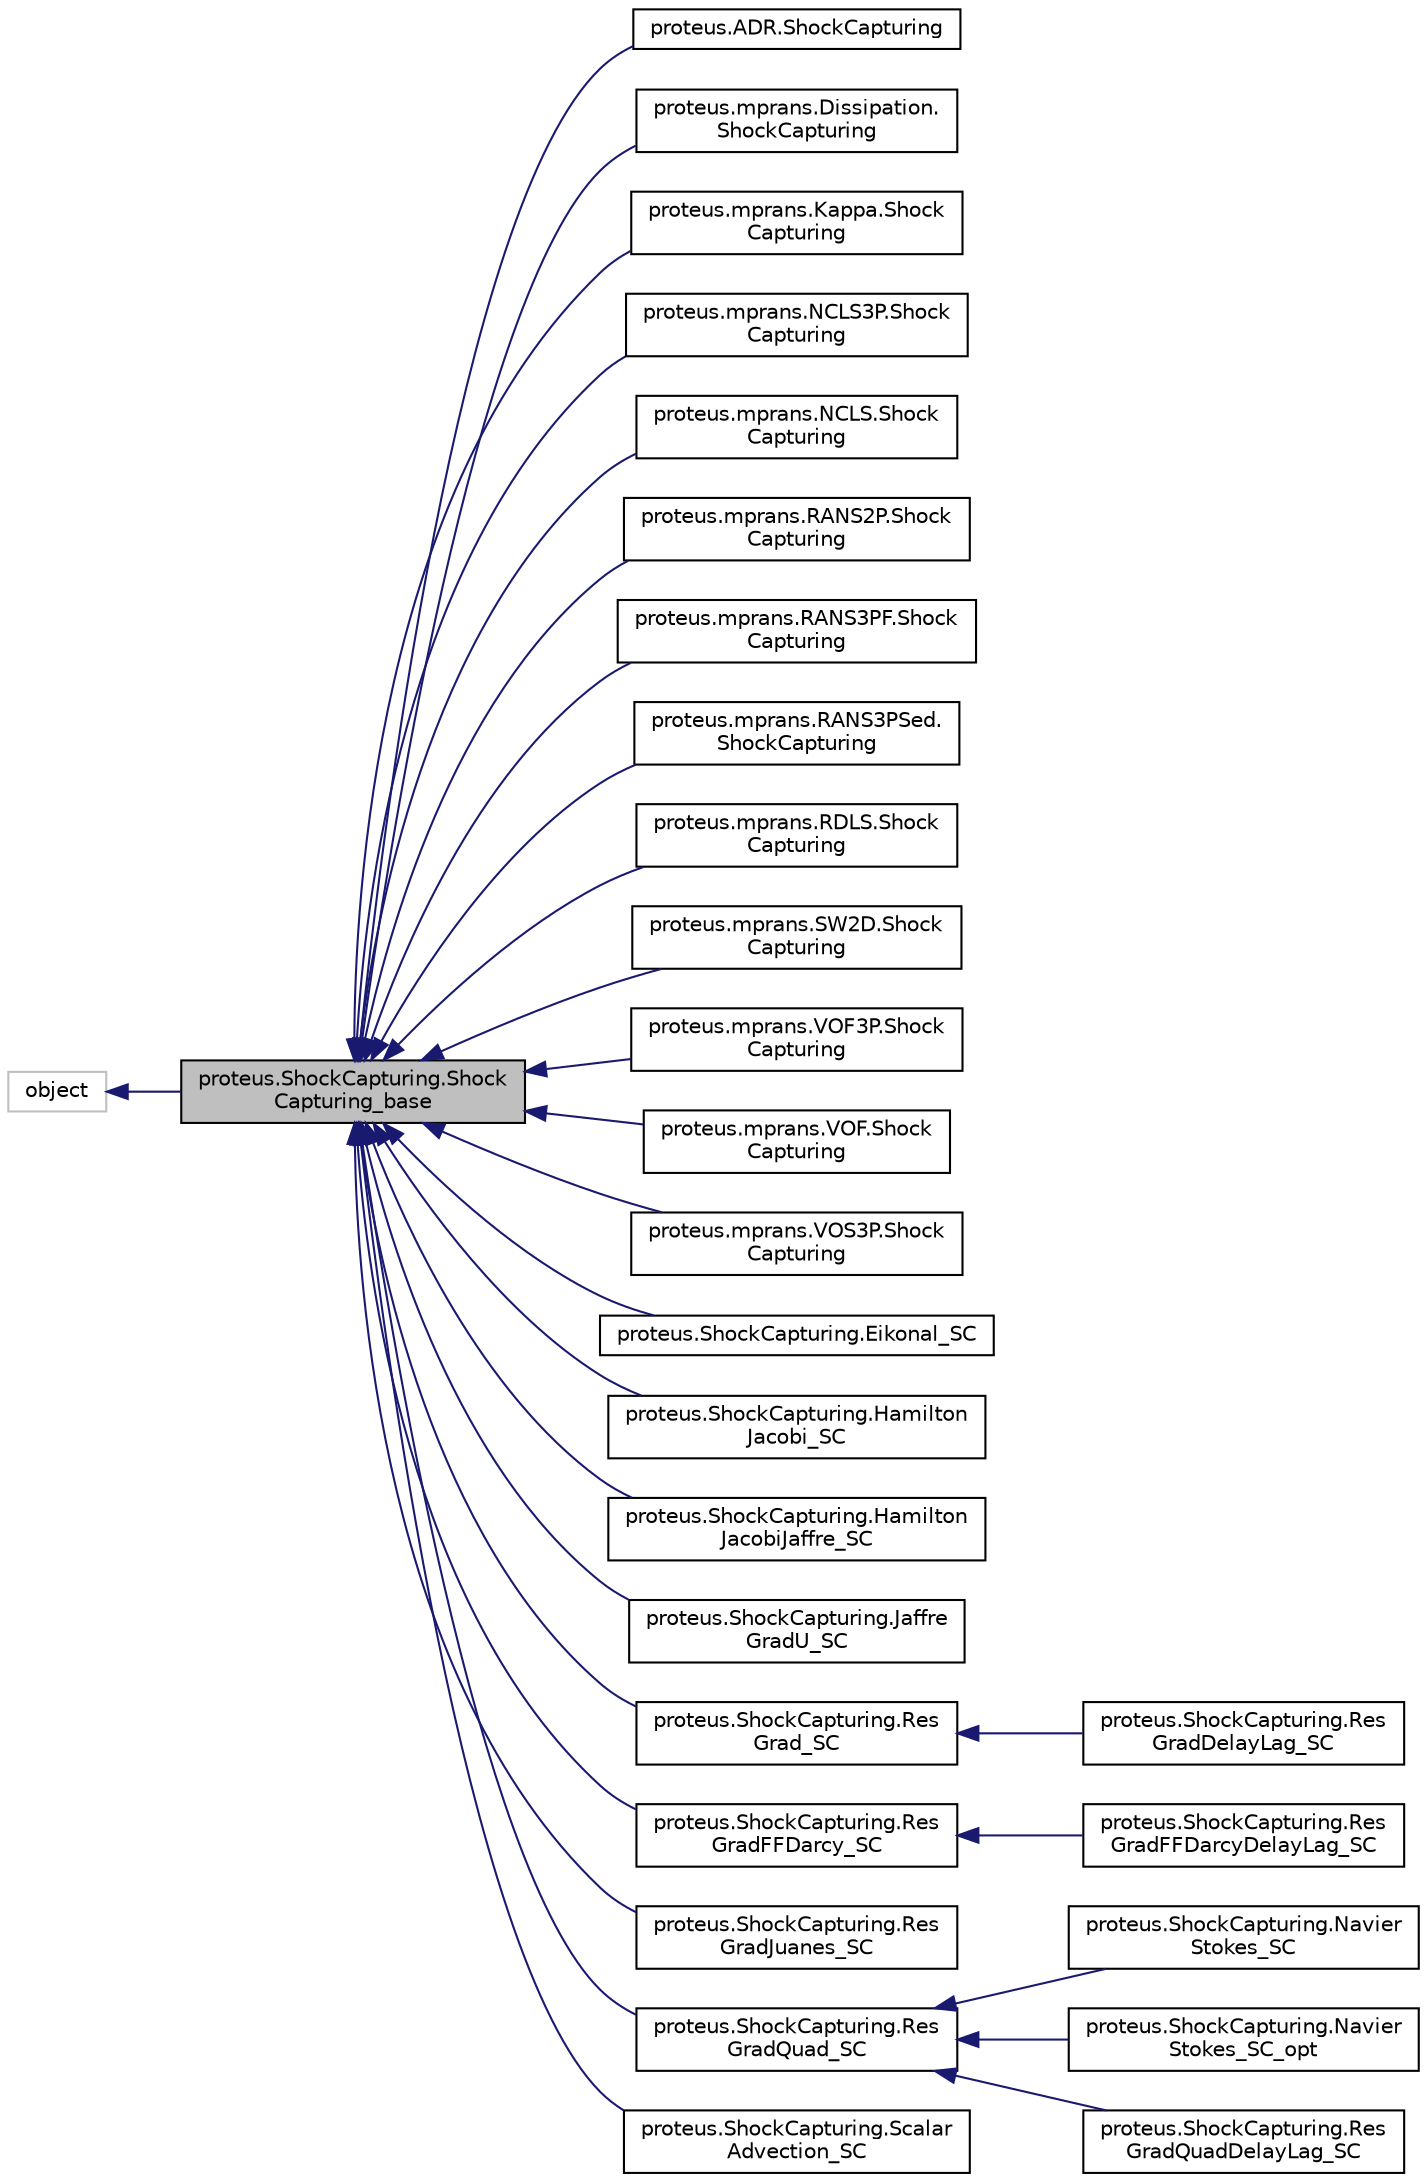 digraph "proteus.ShockCapturing.ShockCapturing_base"
{
 // LATEX_PDF_SIZE
  edge [fontname="Helvetica",fontsize="10",labelfontname="Helvetica",labelfontsize="10"];
  node [fontname="Helvetica",fontsize="10",shape=record];
  rankdir="LR";
  Node1 [label="proteus.ShockCapturing.Shock\lCapturing_base",height=0.2,width=0.4,color="black", fillcolor="grey75", style="filled", fontcolor="black",tooltip=" "];
  Node2 -> Node1 [dir="back",color="midnightblue",fontsize="10",style="solid",fontname="Helvetica"];
  Node2 [label="object",height=0.2,width=0.4,color="grey75", fillcolor="white", style="filled",tooltip=" "];
  Node1 -> Node3 [dir="back",color="midnightblue",fontsize="10",style="solid",fontname="Helvetica"];
  Node3 [label="proteus.ADR.ShockCapturing",height=0.2,width=0.4,color="black", fillcolor="white", style="filled",URL="$classproteus_1_1ADR_1_1ShockCapturing.html",tooltip=" "];
  Node1 -> Node4 [dir="back",color="midnightblue",fontsize="10",style="solid",fontname="Helvetica"];
  Node4 [label="proteus.mprans.Dissipation.\lShockCapturing",height=0.2,width=0.4,color="black", fillcolor="white", style="filled",URL="$classproteus_1_1mprans_1_1Dissipation_1_1ShockCapturing.html",tooltip=" "];
  Node1 -> Node5 [dir="back",color="midnightblue",fontsize="10",style="solid",fontname="Helvetica"];
  Node5 [label="proteus.mprans.Kappa.Shock\lCapturing",height=0.2,width=0.4,color="black", fillcolor="white", style="filled",URL="$classproteus_1_1mprans_1_1Kappa_1_1ShockCapturing.html",tooltip=" "];
  Node1 -> Node6 [dir="back",color="midnightblue",fontsize="10",style="solid",fontname="Helvetica"];
  Node6 [label="proteus.mprans.NCLS3P.Shock\lCapturing",height=0.2,width=0.4,color="black", fillcolor="white", style="filled",URL="$classproteus_1_1mprans_1_1NCLS3P_1_1ShockCapturing.html",tooltip=" "];
  Node1 -> Node7 [dir="back",color="midnightblue",fontsize="10",style="solid",fontname="Helvetica"];
  Node7 [label="proteus.mprans.NCLS.Shock\lCapturing",height=0.2,width=0.4,color="black", fillcolor="white", style="filled",URL="$classproteus_1_1mprans_1_1NCLS_1_1ShockCapturing.html",tooltip=" "];
  Node1 -> Node8 [dir="back",color="midnightblue",fontsize="10",style="solid",fontname="Helvetica"];
  Node8 [label="proteus.mprans.RANS2P.Shock\lCapturing",height=0.2,width=0.4,color="black", fillcolor="white", style="filled",URL="$classproteus_1_1mprans_1_1RANS2P_1_1ShockCapturing.html",tooltip=" "];
  Node1 -> Node9 [dir="back",color="midnightblue",fontsize="10",style="solid",fontname="Helvetica"];
  Node9 [label="proteus.mprans.RANS3PF.Shock\lCapturing",height=0.2,width=0.4,color="black", fillcolor="white", style="filled",URL="$classproteus_1_1mprans_1_1RANS3PF_1_1ShockCapturing.html",tooltip=" "];
  Node1 -> Node10 [dir="back",color="midnightblue",fontsize="10",style="solid",fontname="Helvetica"];
  Node10 [label="proteus.mprans.RANS3PSed.\lShockCapturing",height=0.2,width=0.4,color="black", fillcolor="white", style="filled",URL="$classproteus_1_1mprans_1_1RANS3PSed_1_1ShockCapturing.html",tooltip=" "];
  Node1 -> Node11 [dir="back",color="midnightblue",fontsize="10",style="solid",fontname="Helvetica"];
  Node11 [label="proteus.mprans.RDLS.Shock\lCapturing",height=0.2,width=0.4,color="black", fillcolor="white", style="filled",URL="$classproteus_1_1mprans_1_1RDLS_1_1ShockCapturing.html",tooltip=" "];
  Node1 -> Node12 [dir="back",color="midnightblue",fontsize="10",style="solid",fontname="Helvetica"];
  Node12 [label="proteus.mprans.SW2D.Shock\lCapturing",height=0.2,width=0.4,color="black", fillcolor="white", style="filled",URL="$classproteus_1_1mprans_1_1SW2D_1_1ShockCapturing.html",tooltip=" "];
  Node1 -> Node13 [dir="back",color="midnightblue",fontsize="10",style="solid",fontname="Helvetica"];
  Node13 [label="proteus.mprans.VOF3P.Shock\lCapturing",height=0.2,width=0.4,color="black", fillcolor="white", style="filled",URL="$classproteus_1_1mprans_1_1VOF3P_1_1ShockCapturing.html",tooltip=" "];
  Node1 -> Node14 [dir="back",color="midnightblue",fontsize="10",style="solid",fontname="Helvetica"];
  Node14 [label="proteus.mprans.VOF.Shock\lCapturing",height=0.2,width=0.4,color="black", fillcolor="white", style="filled",URL="$classproteus_1_1mprans_1_1VOF_1_1ShockCapturing.html",tooltip=" "];
  Node1 -> Node15 [dir="back",color="midnightblue",fontsize="10",style="solid",fontname="Helvetica"];
  Node15 [label="proteus.mprans.VOS3P.Shock\lCapturing",height=0.2,width=0.4,color="black", fillcolor="white", style="filled",URL="$classproteus_1_1mprans_1_1VOS3P_1_1ShockCapturing.html",tooltip=" "];
  Node1 -> Node16 [dir="back",color="midnightblue",fontsize="10",style="solid",fontname="Helvetica"];
  Node16 [label="proteus.ShockCapturing.Eikonal_SC",height=0.2,width=0.4,color="black", fillcolor="white", style="filled",URL="$classproteus_1_1ShockCapturing_1_1Eikonal__SC.html",tooltip=" "];
  Node1 -> Node17 [dir="back",color="midnightblue",fontsize="10",style="solid",fontname="Helvetica"];
  Node17 [label="proteus.ShockCapturing.Hamilton\lJacobi_SC",height=0.2,width=0.4,color="black", fillcolor="white", style="filled",URL="$classproteus_1_1ShockCapturing_1_1HamiltonJacobi__SC.html",tooltip=" "];
  Node1 -> Node18 [dir="back",color="midnightblue",fontsize="10",style="solid",fontname="Helvetica"];
  Node18 [label="proteus.ShockCapturing.Hamilton\lJacobiJaffre_SC",height=0.2,width=0.4,color="black", fillcolor="white", style="filled",URL="$classproteus_1_1ShockCapturing_1_1HamiltonJacobiJaffre__SC.html",tooltip=" "];
  Node1 -> Node19 [dir="back",color="midnightblue",fontsize="10",style="solid",fontname="Helvetica"];
  Node19 [label="proteus.ShockCapturing.Jaffre\lGradU_SC",height=0.2,width=0.4,color="black", fillcolor="white", style="filled",URL="$classproteus_1_1ShockCapturing_1_1JaffreGradU__SC.html",tooltip=" "];
  Node1 -> Node20 [dir="back",color="midnightblue",fontsize="10",style="solid",fontname="Helvetica"];
  Node20 [label="proteus.ShockCapturing.Res\lGrad_SC",height=0.2,width=0.4,color="black", fillcolor="white", style="filled",URL="$classproteus_1_1ShockCapturing_1_1ResGrad__SC.html",tooltip=" "];
  Node20 -> Node21 [dir="back",color="midnightblue",fontsize="10",style="solid",fontname="Helvetica"];
  Node21 [label="proteus.ShockCapturing.Res\lGradDelayLag_SC",height=0.2,width=0.4,color="black", fillcolor="white", style="filled",URL="$classproteus_1_1ShockCapturing_1_1ResGradDelayLag__SC.html",tooltip=" "];
  Node1 -> Node22 [dir="back",color="midnightblue",fontsize="10",style="solid",fontname="Helvetica"];
  Node22 [label="proteus.ShockCapturing.Res\lGradFFDarcy_SC",height=0.2,width=0.4,color="black", fillcolor="white", style="filled",URL="$classproteus_1_1ShockCapturing_1_1ResGradFFDarcy__SC.html",tooltip=" "];
  Node22 -> Node23 [dir="back",color="midnightblue",fontsize="10",style="solid",fontname="Helvetica"];
  Node23 [label="proteus.ShockCapturing.Res\lGradFFDarcyDelayLag_SC",height=0.2,width=0.4,color="black", fillcolor="white", style="filled",URL="$classproteus_1_1ShockCapturing_1_1ResGradFFDarcyDelayLag__SC.html",tooltip=" "];
  Node1 -> Node24 [dir="back",color="midnightblue",fontsize="10",style="solid",fontname="Helvetica"];
  Node24 [label="proteus.ShockCapturing.Res\lGradJuanes_SC",height=0.2,width=0.4,color="black", fillcolor="white", style="filled",URL="$classproteus_1_1ShockCapturing_1_1ResGradJuanes__SC.html",tooltip=" "];
  Node1 -> Node25 [dir="back",color="midnightblue",fontsize="10",style="solid",fontname="Helvetica"];
  Node25 [label="proteus.ShockCapturing.Res\lGradQuad_SC",height=0.2,width=0.4,color="black", fillcolor="white", style="filled",URL="$classproteus_1_1ShockCapturing_1_1ResGradQuad__SC.html",tooltip=" "];
  Node25 -> Node26 [dir="back",color="midnightblue",fontsize="10",style="solid",fontname="Helvetica"];
  Node26 [label="proteus.ShockCapturing.Navier\lStokes_SC",height=0.2,width=0.4,color="black", fillcolor="white", style="filled",URL="$classproteus_1_1ShockCapturing_1_1NavierStokes__SC.html",tooltip=" "];
  Node25 -> Node27 [dir="back",color="midnightblue",fontsize="10",style="solid",fontname="Helvetica"];
  Node27 [label="proteus.ShockCapturing.Navier\lStokes_SC_opt",height=0.2,width=0.4,color="black", fillcolor="white", style="filled",URL="$classproteus_1_1ShockCapturing_1_1NavierStokes__SC__opt.html",tooltip=" "];
  Node25 -> Node28 [dir="back",color="midnightblue",fontsize="10",style="solid",fontname="Helvetica"];
  Node28 [label="proteus.ShockCapturing.Res\lGradQuadDelayLag_SC",height=0.2,width=0.4,color="black", fillcolor="white", style="filled",URL="$classproteus_1_1ShockCapturing_1_1ResGradQuadDelayLag__SC.html",tooltip=" "];
  Node1 -> Node29 [dir="back",color="midnightblue",fontsize="10",style="solid",fontname="Helvetica"];
  Node29 [label="proteus.ShockCapturing.Scalar\lAdvection_SC",height=0.2,width=0.4,color="black", fillcolor="white", style="filled",URL="$classproteus_1_1ShockCapturing_1_1ScalarAdvection__SC.html",tooltip=" "];
}

